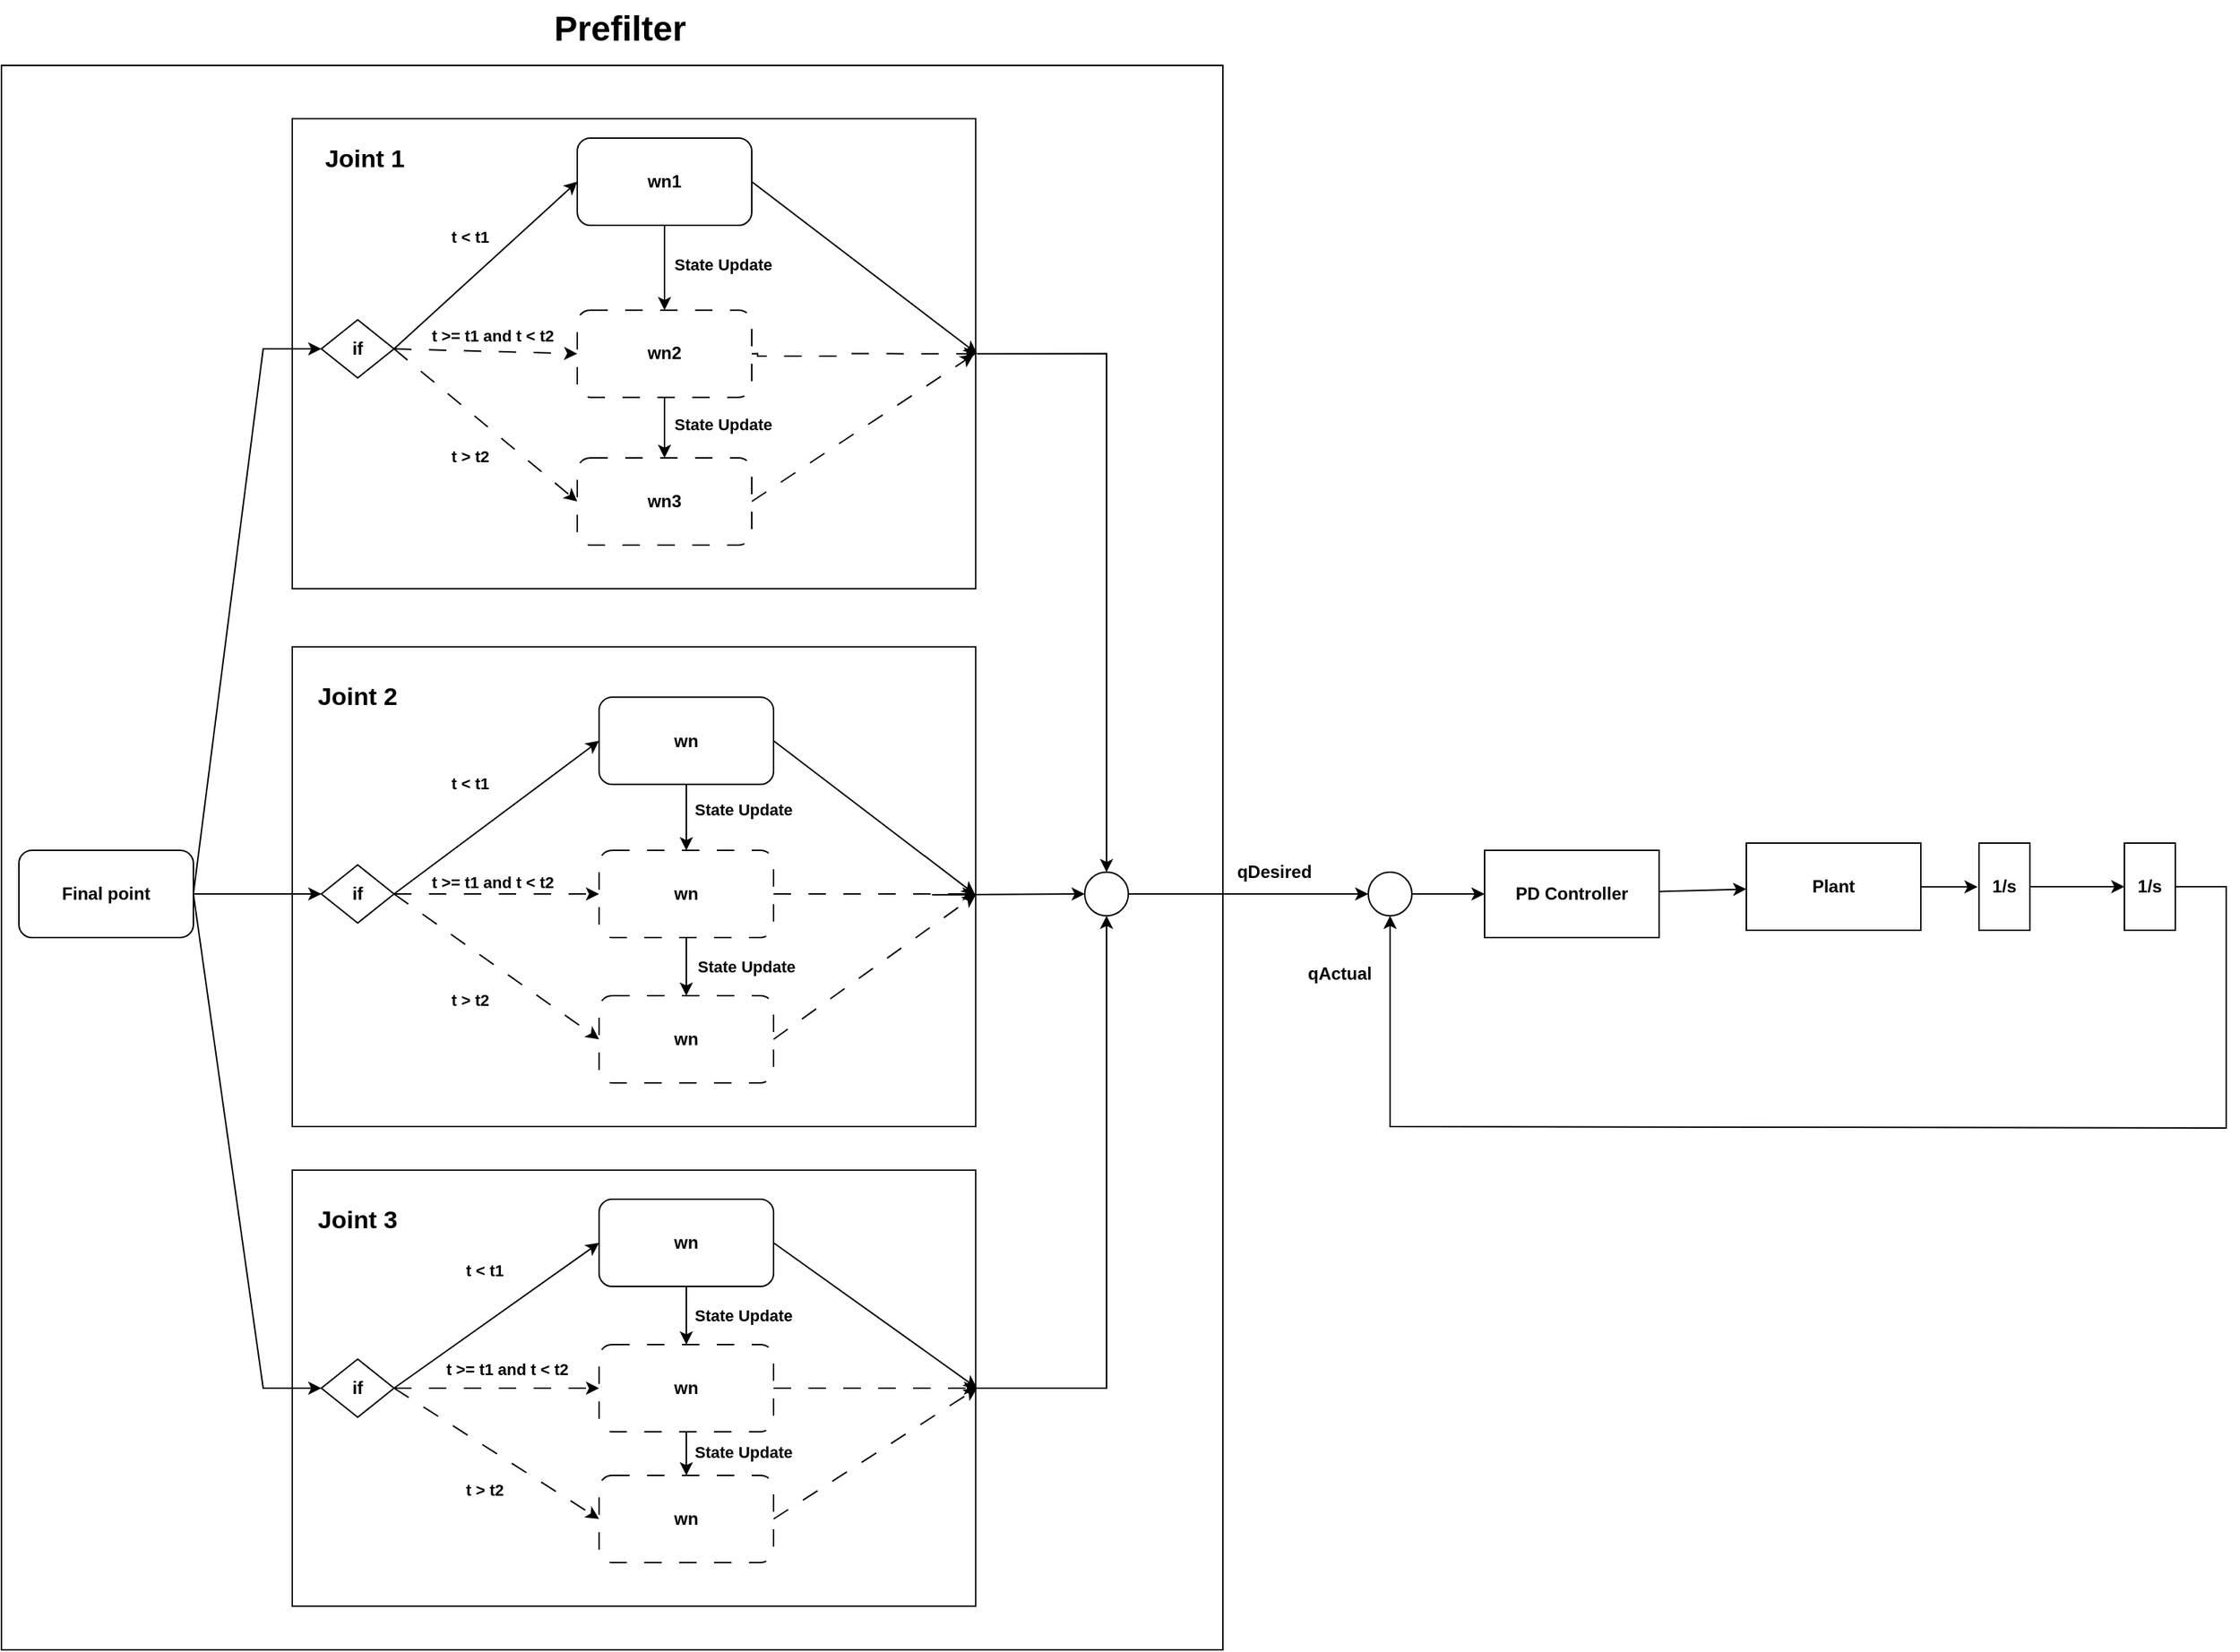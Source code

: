 <mxfile version="28.0.6">
  <diagram name="Page-1" id="R90nyv3Rz4XIFROkiVHW">
    <mxGraphModel dx="2194" dy="1491" grid="1" gridSize="10" guides="1" tooltips="1" connect="1" arrows="1" fold="1" page="1" pageScale="1" pageWidth="1600" pageHeight="1200" math="0" shadow="0">
      <root>
        <mxCell id="0" />
        <mxCell id="1" parent="0" />
        <mxCell id="3E_d9uGPmS8snrze4PGS-1" value="" style="whiteSpace=wrap;html=1;shadow=0;fillColor=none;fontStyle=1" parent="1" vertex="1">
          <mxGeometry x="40" y="60" width="840" height="1090" as="geometry" />
        </mxCell>
        <mxCell id="1lQt2iCKs8pIlGNOvXYT-44" value="" style="whiteSpace=wrap;html=1;opacity=90;perimeterSpacing=1;fillColor=none;fontStyle=1" vertex="1" parent="1">
          <mxGeometry x="240" y="96.67" width="470" height="323.33" as="geometry" />
        </mxCell>
        <mxCell id="1lQt2iCKs8pIlGNOvXYT-43" value="" style="whiteSpace=wrap;html=1;opacity=90;perimeterSpacing=1;fillColor=none;fontStyle=1" vertex="1" parent="1">
          <mxGeometry x="240" y="460" width="470" height="330" as="geometry" />
        </mxCell>
        <mxCell id="1lQt2iCKs8pIlGNOvXYT-42" value="" style="whiteSpace=wrap;html=1;opacity=90;perimeterSpacing=1;fillColor=none;fontStyle=1" vertex="1" parent="1">
          <mxGeometry x="240" y="820" width="470" height="300" as="geometry" />
        </mxCell>
        <mxCell id="GmHCTYgidwJcOvD8zUk5-6" style="edgeStyle=orthogonalEdgeStyle;rounded=0;orthogonalLoop=1;jettySize=auto;html=1;exitX=0.5;exitY=1;exitDx=0;exitDy=0;fontStyle=1" parent="1" source="3E_d9uGPmS8snrze4PGS-14" target="GmHCTYgidwJcOvD8zUk5-4" edge="1">
          <mxGeometry relative="1" as="geometry" />
        </mxCell>
        <mxCell id="1lQt2iCKs8pIlGNOvXYT-59" style="rounded=0;orthogonalLoop=1;jettySize=auto;html=1;exitX=1;exitY=0.5;exitDx=0;exitDy=0;entryX=1;entryY=0.5;entryDx=0;entryDy=0;" edge="1" parent="1" source="3E_d9uGPmS8snrze4PGS-14" target="1lQt2iCKs8pIlGNOvXYT-44">
          <mxGeometry relative="1" as="geometry">
            <mxPoint x="640.0" y="260" as="targetPoint" />
          </mxGeometry>
        </mxCell>
        <mxCell id="3E_d9uGPmS8snrze4PGS-14" value="wn1" style="rounded=1;whiteSpace=wrap;html=1;shadow=0;fontStyle=1" parent="1" vertex="1">
          <mxGeometry x="436" y="110" width="120" height="60" as="geometry" />
        </mxCell>
        <mxCell id="1lQt2iCKs8pIlGNOvXYT-34" style="edgeStyle=orthogonalEdgeStyle;rounded=0;orthogonalLoop=1;jettySize=auto;html=1;exitX=0.5;exitY=1;exitDx=0;exitDy=0;entryX=0.5;entryY=0;entryDx=0;entryDy=0;fontStyle=1" edge="1" parent="1" source="3E_d9uGPmS8snrze4PGS-16" target="GmHCTYgidwJcOvD8zUk5-22">
          <mxGeometry relative="1" as="geometry" />
        </mxCell>
        <mxCell id="1lQt2iCKs8pIlGNOvXYT-56" style="rounded=0;orthogonalLoop=1;jettySize=auto;html=1;exitX=1;exitY=0.5;exitDx=0;exitDy=0;entryX=0.997;entryY=0.516;entryDx=0;entryDy=0;entryPerimeter=0;" edge="1" parent="1" source="3E_d9uGPmS8snrze4PGS-16" target="1lQt2iCKs8pIlGNOvXYT-43">
          <mxGeometry relative="1" as="geometry">
            <mxPoint x="640.0" y="630" as="targetPoint" />
          </mxGeometry>
        </mxCell>
        <mxCell id="3E_d9uGPmS8snrze4PGS-16" value="wn" style="rounded=1;whiteSpace=wrap;html=1;shadow=0;fontStyle=1" parent="1" vertex="1">
          <mxGeometry x="451" y="494.66" width="120" height="60" as="geometry" />
        </mxCell>
        <mxCell id="1lQt2iCKs8pIlGNOvXYT-36" style="edgeStyle=orthogonalEdgeStyle;rounded=0;orthogonalLoop=1;jettySize=auto;html=1;exitX=0.5;exitY=1;exitDx=0;exitDy=0;entryX=0.5;entryY=0;entryDx=0;entryDy=0;fontStyle=1" edge="1" parent="1" source="3E_d9uGPmS8snrze4PGS-18" target="GmHCTYgidwJcOvD8zUk5-28">
          <mxGeometry relative="1" as="geometry" />
        </mxCell>
        <mxCell id="1lQt2iCKs8pIlGNOvXYT-53" style="rounded=0;orthogonalLoop=1;jettySize=auto;html=1;exitX=1;exitY=0.5;exitDx=0;exitDy=0;entryX=1;entryY=0.5;entryDx=0;entryDy=0;" edge="1" parent="1" source="3E_d9uGPmS8snrze4PGS-18" target="1lQt2iCKs8pIlGNOvXYT-42">
          <mxGeometry relative="1" as="geometry">
            <mxPoint x="640.0" y="970" as="targetPoint" />
          </mxGeometry>
        </mxCell>
        <mxCell id="3E_d9uGPmS8snrze4PGS-18" value="wn" style="rounded=1;whiteSpace=wrap;html=1;shadow=0;fontStyle=1" parent="1" vertex="1">
          <mxGeometry x="451" y="840" width="120" height="60" as="geometry" />
        </mxCell>
        <mxCell id="3E_d9uGPmS8snrze4PGS-26" style="edgeStyle=none;rounded=0;orthogonalLoop=1;jettySize=auto;html=1;exitX=1;exitY=0.5;exitDx=0;exitDy=0;entryX=0;entryY=0.5;entryDx=0;entryDy=0;shadow=0;fontStyle=1" parent="1" source="3E_d9uGPmS8snrze4PGS-25" edge="1" target="GmHCTYgidwJcOvD8zUk5-52">
          <mxGeometry relative="1" as="geometry">
            <mxPoint x="270" y="390" as="targetPoint" />
            <Array as="points">
              <mxPoint x="220" y="255" />
            </Array>
          </mxGeometry>
        </mxCell>
        <mxCell id="3E_d9uGPmS8snrze4PGS-27" style="edgeStyle=none;rounded=0;orthogonalLoop=1;jettySize=auto;html=1;exitX=1;exitY=0.5;exitDx=0;exitDy=0;shadow=0;entryX=0;entryY=0.5;entryDx=0;entryDy=0;fontStyle=1" parent="1" source="3E_d9uGPmS8snrze4PGS-25" edge="1" target="GmHCTYgidwJcOvD8zUk5-53">
          <mxGeometry relative="1" as="geometry">
            <mxPoint x="270" y="610" as="targetPoint" />
          </mxGeometry>
        </mxCell>
        <mxCell id="3E_d9uGPmS8snrze4PGS-28" style="edgeStyle=none;rounded=0;orthogonalLoop=1;jettySize=auto;html=1;exitX=1;exitY=0.5;exitDx=0;exitDy=0;shadow=0;entryX=0;entryY=0.5;entryDx=0;entryDy=0;fontStyle=1" parent="1" source="3E_d9uGPmS8snrze4PGS-25" edge="1" target="GmHCTYgidwJcOvD8zUk5-54">
          <mxGeometry relative="1" as="geometry">
            <mxPoint x="270" y="860" as="targetPoint" />
            <Array as="points">
              <mxPoint x="220" y="970" />
            </Array>
          </mxGeometry>
        </mxCell>
        <mxCell id="3E_d9uGPmS8snrze4PGS-25" value="Final point" style="rounded=1;whiteSpace=wrap;html=1;shadow=0;fontStyle=1" parent="1" vertex="1">
          <mxGeometry x="52" y="600" width="120" height="60" as="geometry" />
        </mxCell>
        <mxCell id="3E_d9uGPmS8snrze4PGS-33" value="" style="edgeStyle=none;rounded=0;orthogonalLoop=1;jettySize=auto;html=1;fontStyle=1" parent="1" source="3E_d9uGPmS8snrze4PGS-29" target="3E_d9uGPmS8snrze4PGS-32" edge="1">
          <mxGeometry relative="1" as="geometry" />
        </mxCell>
        <mxCell id="3E_d9uGPmS8snrze4PGS-29" value="" style="ellipse;whiteSpace=wrap;html=1;fontStyle=1" parent="1" vertex="1">
          <mxGeometry x="980" y="615" width="30" height="30" as="geometry" />
        </mxCell>
        <mxCell id="3E_d9uGPmS8snrze4PGS-35" value="" style="edgeStyle=none;rounded=0;orthogonalLoop=1;jettySize=auto;html=1;fontStyle=1" parent="1" source="3E_d9uGPmS8snrze4PGS-32" target="3E_d9uGPmS8snrze4PGS-34" edge="1">
          <mxGeometry relative="1" as="geometry" />
        </mxCell>
        <mxCell id="3E_d9uGPmS8snrze4PGS-32" value="PD Controller" style="whiteSpace=wrap;html=1;fontStyle=1" parent="1" vertex="1">
          <mxGeometry x="1060" y="600" width="120" height="60" as="geometry" />
        </mxCell>
        <mxCell id="3E_d9uGPmS8snrze4PGS-37" value="" style="edgeStyle=none;rounded=0;orthogonalLoop=1;jettySize=auto;html=1;entryX=-0.028;entryY=0.503;entryDx=0;entryDy=0;entryPerimeter=0;fontStyle=1" parent="1" source="3E_d9uGPmS8snrze4PGS-34" target="3E_d9uGPmS8snrze4PGS-50" edge="1">
          <mxGeometry relative="1" as="geometry">
            <mxPoint x="1385" y="610" as="targetPoint" />
          </mxGeometry>
        </mxCell>
        <mxCell id="3E_d9uGPmS8snrze4PGS-34" value="Plant" style="whiteSpace=wrap;html=1;fontStyle=1" parent="1" vertex="1">
          <mxGeometry x="1240" y="595" width="120" height="60" as="geometry" />
        </mxCell>
        <mxCell id="3E_d9uGPmS8snrze4PGS-39" value="" style="edgeStyle=none;rounded=0;orthogonalLoop=1;jettySize=auto;html=1;exitX=1;exitY=0.5;exitDx=0;exitDy=0;fontStyle=1" parent="1" source="3E_d9uGPmS8snrze4PGS-50" target="3E_d9uGPmS8snrze4PGS-38" edge="1">
          <mxGeometry relative="1" as="geometry">
            <mxPoint x="1430" y="610" as="sourcePoint" />
          </mxGeometry>
        </mxCell>
        <mxCell id="3E_d9uGPmS8snrze4PGS-40" style="edgeStyle=none;rounded=0;orthogonalLoop=1;jettySize=auto;html=1;exitX=1;exitY=0.5;exitDx=0;exitDy=0;entryX=0.5;entryY=1;entryDx=0;entryDy=0;fontStyle=1" parent="1" source="3E_d9uGPmS8snrze4PGS-38" target="3E_d9uGPmS8snrze4PGS-29" edge="1">
          <mxGeometry relative="1" as="geometry">
            <Array as="points">
              <mxPoint x="1570" y="625" />
              <mxPoint x="1570" y="701" />
              <mxPoint x="1570" y="791" />
              <mxPoint x="995" y="790" />
            </Array>
          </mxGeometry>
        </mxCell>
        <mxCell id="3E_d9uGPmS8snrze4PGS-38" value="1/s" style="whiteSpace=wrap;html=1;fontStyle=1" parent="1" vertex="1">
          <mxGeometry x="1500" y="595" width="35" height="60" as="geometry" />
        </mxCell>
        <mxCell id="3E_d9uGPmS8snrze4PGS-41" value="qActual" style="text;html=1;align=center;verticalAlign=middle;resizable=0;points=[];autosize=1;strokeColor=none;fillColor=none;fontStyle=1" parent="1" vertex="1">
          <mxGeometry x="930" y="670" width="60" height="30" as="geometry" />
        </mxCell>
        <mxCell id="3E_d9uGPmS8snrze4PGS-50" value="1/s" style="whiteSpace=wrap;html=1;fontStyle=1" parent="1" vertex="1">
          <mxGeometry x="1400" y="595" width="35" height="60" as="geometry" />
        </mxCell>
        <mxCell id="1lQt2iCKs8pIlGNOvXYT-2" style="edgeStyle=orthogonalEdgeStyle;rounded=0;orthogonalLoop=1;jettySize=auto;html=1;exitX=0.5;exitY=1;exitDx=0;exitDy=0;entryX=0.5;entryY=0;entryDx=0;entryDy=0;fontStyle=1" edge="1" parent="1" source="GmHCTYgidwJcOvD8zUk5-4" target="1lQt2iCKs8pIlGNOvXYT-1">
          <mxGeometry relative="1" as="geometry" />
        </mxCell>
        <mxCell id="1lQt2iCKs8pIlGNOvXYT-60" style="edgeStyle=orthogonalEdgeStyle;rounded=0;orthogonalLoop=1;jettySize=auto;html=1;exitX=1;exitY=0.5;exitDx=0;exitDy=0;dashed=1;dashPattern=12 12;entryX=1;entryY=0.5;entryDx=0;entryDy=0;" edge="1" parent="1" source="GmHCTYgidwJcOvD8zUk5-4" target="1lQt2iCKs8pIlGNOvXYT-44">
          <mxGeometry relative="1" as="geometry">
            <mxPoint x="640.0" y="255.261" as="targetPoint" />
            <Array as="points">
              <mxPoint x="560" y="260" />
              <mxPoint x="620" y="260" />
              <mxPoint x="620" y="258" />
            </Array>
          </mxGeometry>
        </mxCell>
        <mxCell id="GmHCTYgidwJcOvD8zUk5-4" value="wn2" style="rounded=1;whiteSpace=wrap;html=1;shadow=0;dashed=1;dashPattern=12 12;fontStyle=1" parent="1" vertex="1">
          <mxGeometry x="436" y="228.34" width="120" height="60" as="geometry" />
        </mxCell>
        <mxCell id="GmHCTYgidwJcOvD8zUk5-13" value="" style="endArrow=classic;html=1;rounded=0;entryX=0;entryY=0.5;entryDx=0;entryDy=0;exitX=1;exitY=0.5;exitDx=0;exitDy=0;fontStyle=1" parent="1" target="3E_d9uGPmS8snrze4PGS-14" edge="1" source="GmHCTYgidwJcOvD8zUk5-52">
          <mxGeometry width="50" height="50" relative="1" as="geometry">
            <mxPoint x="320" y="390" as="sourcePoint" />
            <mxPoint x="370" y="340" as="targetPoint" />
          </mxGeometry>
        </mxCell>
        <mxCell id="GmHCTYgidwJcOvD8zUk5-14" value="" style="endArrow=classic;html=1;rounded=0;entryX=0;entryY=0.5;entryDx=0;entryDy=0;dashed=1;dashPattern=12 12;exitX=1;exitY=0.5;exitDx=0;exitDy=0;fontStyle=1" parent="1" target="GmHCTYgidwJcOvD8zUk5-4" edge="1" source="GmHCTYgidwJcOvD8zUk5-52">
          <mxGeometry width="50" height="50" relative="1" as="geometry">
            <mxPoint x="320" y="390" as="sourcePoint" />
            <mxPoint x="455" y="340" as="targetPoint" />
          </mxGeometry>
        </mxCell>
        <mxCell id="GmHCTYgidwJcOvD8zUk5-16" value="" style="endArrow=classic;html=1;rounded=0;entryX=0;entryY=0.5;entryDx=0;entryDy=0;exitX=1;exitY=0.5;exitDx=0;exitDy=0;fontStyle=1" parent="1" edge="1" target="3E_d9uGPmS8snrze4PGS-16" source="GmHCTYgidwJcOvD8zUk5-53">
          <mxGeometry width="50" height="50" relative="1" as="geometry">
            <mxPoint x="320" y="450" as="sourcePoint" />
            <mxPoint x="455" y="400" as="targetPoint" />
          </mxGeometry>
        </mxCell>
        <mxCell id="GmHCTYgidwJcOvD8zUk5-17" value="" style="endArrow=classic;html=1;rounded=0;entryX=0;entryY=0.5;entryDx=0;entryDy=0;dashed=1;dashPattern=12 12;exitX=1;exitY=0.5;exitDx=0;exitDy=0;fontStyle=1" parent="1" edge="1" target="GmHCTYgidwJcOvD8zUk5-22" source="GmHCTYgidwJcOvD8zUk5-53">
          <mxGeometry width="50" height="50" relative="1" as="geometry">
            <mxPoint x="310" y="465" as="sourcePoint" />
            <mxPoint x="445" y="515" as="targetPoint" />
          </mxGeometry>
        </mxCell>
        <mxCell id="GmHCTYgidwJcOvD8zUk5-19" value="" style="endArrow=classic;html=1;rounded=0;entryX=0;entryY=0.5;entryDx=0;entryDy=0;exitX=1;exitY=0.5;exitDx=0;exitDy=0;fontStyle=1" parent="1" edge="1" target="3E_d9uGPmS8snrze4PGS-18" source="GmHCTYgidwJcOvD8zUk5-54">
          <mxGeometry width="50" height="50" relative="1" as="geometry">
            <mxPoint x="320" y="860" as="sourcePoint" />
            <mxPoint x="455" y="810" as="targetPoint" />
          </mxGeometry>
        </mxCell>
        <mxCell id="1lQt2iCKs8pIlGNOvXYT-35" style="edgeStyle=orthogonalEdgeStyle;rounded=0;orthogonalLoop=1;jettySize=auto;html=1;exitX=0.5;exitY=1;exitDx=0;exitDy=0;entryX=0.5;entryY=0;entryDx=0;entryDy=0;fontStyle=1" edge="1" parent="1" source="GmHCTYgidwJcOvD8zUk5-22" target="1lQt2iCKs8pIlGNOvXYT-6">
          <mxGeometry relative="1" as="geometry" />
        </mxCell>
        <mxCell id="1lQt2iCKs8pIlGNOvXYT-57" style="rounded=0;orthogonalLoop=1;jettySize=auto;html=1;exitX=1;exitY=0.5;exitDx=0;exitDy=0;dashed=1;dashPattern=12 12;entryX=0.998;entryY=0.515;entryDx=0;entryDy=0;entryPerimeter=0;" edge="1" parent="1" source="GmHCTYgidwJcOvD8zUk5-22" target="1lQt2iCKs8pIlGNOvXYT-43">
          <mxGeometry relative="1" as="geometry">
            <mxPoint x="640.0" y="630.043" as="targetPoint" />
          </mxGeometry>
        </mxCell>
        <mxCell id="GmHCTYgidwJcOvD8zUk5-22" value="wn" style="rounded=1;whiteSpace=wrap;html=1;shadow=0;dashed=1;dashPattern=12 12;fontStyle=1" parent="1" vertex="1">
          <mxGeometry x="451" y="600" width="120" height="60" as="geometry" />
        </mxCell>
        <mxCell id="1lQt2iCKs8pIlGNOvXYT-22" style="edgeStyle=orthogonalEdgeStyle;rounded=0;orthogonalLoop=1;jettySize=auto;html=1;exitX=1;exitY=0.5;exitDx=0;exitDy=0;entryX=0;entryY=0.5;entryDx=0;entryDy=0;fontStyle=1" edge="1" parent="1" source="GmHCTYgidwJcOvD8zUk5-25" target="3E_d9uGPmS8snrze4PGS-29">
          <mxGeometry relative="1" as="geometry" />
        </mxCell>
        <mxCell id="GmHCTYgidwJcOvD8zUk5-25" value="" style="ellipse;whiteSpace=wrap;html=1;fontStyle=1" parent="1" vertex="1">
          <mxGeometry x="785" y="615" width="30" height="30" as="geometry" />
        </mxCell>
        <mxCell id="1lQt2iCKs8pIlGNOvXYT-37" style="edgeStyle=orthogonalEdgeStyle;rounded=0;orthogonalLoop=1;jettySize=auto;html=1;exitX=0.5;exitY=1;exitDx=0;exitDy=0;entryX=0.5;entryY=0;entryDx=0;entryDy=0;fontStyle=1" edge="1" parent="1" source="GmHCTYgidwJcOvD8zUk5-28" target="1lQt2iCKs8pIlGNOvXYT-10">
          <mxGeometry relative="1" as="geometry" />
        </mxCell>
        <mxCell id="1lQt2iCKs8pIlGNOvXYT-54" style="edgeStyle=orthogonalEdgeStyle;rounded=0;orthogonalLoop=1;jettySize=auto;html=1;exitX=1;exitY=0.5;exitDx=0;exitDy=0;dashed=1;dashPattern=12 12;entryX=1;entryY=0.5;entryDx=0;entryDy=0;" edge="1" parent="1" source="GmHCTYgidwJcOvD8zUk5-28" target="1lQt2iCKs8pIlGNOvXYT-42">
          <mxGeometry relative="1" as="geometry">
            <mxPoint x="640.0" y="970.043" as="targetPoint" />
            <Array as="points">
              <mxPoint x="600" y="970" />
              <mxPoint x="600" y="970" />
            </Array>
          </mxGeometry>
        </mxCell>
        <mxCell id="GmHCTYgidwJcOvD8zUk5-28" value="wn" style="rounded=1;whiteSpace=wrap;html=1;shadow=0;dashed=1;dashPattern=12 12;fontStyle=1" parent="1" vertex="1">
          <mxGeometry x="451" y="940" width="120" height="60" as="geometry" />
        </mxCell>
        <mxCell id="GmHCTYgidwJcOvD8zUk5-46" value="t &amp;lt; t1" style="edgeLabel;html=1;align=center;verticalAlign=middle;resizable=0;points=[];fontStyle=1" parent="1" vertex="1" connectable="0">
          <mxGeometry x="370.003" y="890" as="geometry">
            <mxPoint x="2" y="-1" as="offset" />
          </mxGeometry>
        </mxCell>
        <mxCell id="GmHCTYgidwJcOvD8zUk5-47" value="t &amp;gt;= t1 and t &amp;lt; t2&amp;nbsp;" style="edgeLabel;html=1;align=center;verticalAlign=middle;resizable=0;points=[];fontStyle=1" parent="1" vertex="1" connectable="0">
          <mxGeometry x="390" y="959.998" as="geometry">
            <mxPoint x="-1" y="-3" as="offset" />
          </mxGeometry>
        </mxCell>
        <mxCell id="GmHCTYgidwJcOvD8zUk5-52" value="if" style="rhombus;whiteSpace=wrap;html=1;fontStyle=1" parent="1" vertex="1">
          <mxGeometry x="260" y="235" width="50" height="40" as="geometry" />
        </mxCell>
        <mxCell id="GmHCTYgidwJcOvD8zUk5-53" value="if" style="rhombus;whiteSpace=wrap;html=1;fontStyle=1" parent="1" vertex="1">
          <mxGeometry x="260" y="610" width="50" height="40" as="geometry" />
        </mxCell>
        <mxCell id="1lQt2iCKs8pIlGNOvXYT-9" style="edgeStyle=orthogonalEdgeStyle;rounded=0;orthogonalLoop=1;jettySize=auto;html=1;exitX=1;exitY=0.5;exitDx=0;exitDy=0;entryX=0;entryY=0.5;entryDx=0;entryDy=0;dashed=1;dashPattern=12 12;fontStyle=1" edge="1" parent="1" source="GmHCTYgidwJcOvD8zUk5-54" target="GmHCTYgidwJcOvD8zUk5-28">
          <mxGeometry relative="1" as="geometry" />
        </mxCell>
        <mxCell id="GmHCTYgidwJcOvD8zUk5-54" value="if" style="rhombus;whiteSpace=wrap;html=1;fontStyle=1" parent="1" vertex="1">
          <mxGeometry x="260" y="950" width="50" height="40" as="geometry" />
        </mxCell>
        <mxCell id="1lQt2iCKs8pIlGNOvXYT-61" style="rounded=0;orthogonalLoop=1;jettySize=auto;html=1;exitX=1;exitY=0.5;exitDx=0;exitDy=0;dashed=1;dashPattern=12 12;entryX=0.995;entryY=0.502;entryDx=0;entryDy=0;entryPerimeter=0;" edge="1" parent="1" source="1lQt2iCKs8pIlGNOvXYT-1" target="1lQt2iCKs8pIlGNOvXYT-44">
          <mxGeometry relative="1" as="geometry">
            <mxPoint x="640.0" y="260" as="targetPoint" />
          </mxGeometry>
        </mxCell>
        <mxCell id="1lQt2iCKs8pIlGNOvXYT-1" value="wn3" style="rounded=1;whiteSpace=wrap;html=1;shadow=0;dashed=1;dashPattern=12 12;fontStyle=1" vertex="1" parent="1">
          <mxGeometry x="436" y="330" width="120" height="60" as="geometry" />
        </mxCell>
        <mxCell id="1lQt2iCKs8pIlGNOvXYT-4" value="" style="endArrow=classic;html=1;rounded=0;entryX=0;entryY=0.5;entryDx=0;entryDy=0;dashed=1;dashPattern=12 12;exitX=1;exitY=0.5;exitDx=0;exitDy=0;fontStyle=1" edge="1" parent="1" source="GmHCTYgidwJcOvD8zUk5-52" target="1lQt2iCKs8pIlGNOvXYT-1">
          <mxGeometry width="50" height="50" relative="1" as="geometry">
            <mxPoint x="310" y="140" as="sourcePoint" />
            <mxPoint x="450" y="200" as="targetPoint" />
          </mxGeometry>
        </mxCell>
        <mxCell id="1lQt2iCKs8pIlGNOvXYT-58" style="rounded=0;orthogonalLoop=1;jettySize=auto;html=1;exitX=1;exitY=0.5;exitDx=0;exitDy=0;dashed=1;dashPattern=12 12;entryX=0.998;entryY=0.517;entryDx=0;entryDy=0;entryPerimeter=0;" edge="1" parent="1" source="1lQt2iCKs8pIlGNOvXYT-6" target="1lQt2iCKs8pIlGNOvXYT-43">
          <mxGeometry relative="1" as="geometry">
            <mxPoint x="640.0" y="630" as="targetPoint" />
          </mxGeometry>
        </mxCell>
        <mxCell id="1lQt2iCKs8pIlGNOvXYT-6" value="wn" style="rounded=1;whiteSpace=wrap;html=1;shadow=0;dashed=1;dashPattern=12 12;fontStyle=1" vertex="1" parent="1">
          <mxGeometry x="451" y="700" width="120" height="60" as="geometry" />
        </mxCell>
        <mxCell id="1lQt2iCKs8pIlGNOvXYT-8" value="" style="endArrow=classic;html=1;rounded=0;entryX=0;entryY=0.5;entryDx=0;entryDy=0;dashed=1;dashPattern=12 12;exitX=1;exitY=0.5;exitDx=0;exitDy=0;fontStyle=1" edge="1" parent="1" source="GmHCTYgidwJcOvD8zUk5-53" target="1lQt2iCKs8pIlGNOvXYT-6">
          <mxGeometry width="50" height="50" relative="1" as="geometry">
            <mxPoint x="305" y="490" as="sourcePoint" />
            <mxPoint x="450" y="530" as="targetPoint" />
          </mxGeometry>
        </mxCell>
        <mxCell id="1lQt2iCKs8pIlGNOvXYT-55" style="rounded=0;orthogonalLoop=1;jettySize=auto;html=1;exitX=1;exitY=0.5;exitDx=0;exitDy=0;dashed=1;dashPattern=12 12;entryX=1;entryY=0.5;entryDx=0;entryDy=0;" edge="1" parent="1" source="1lQt2iCKs8pIlGNOvXYT-10" target="1lQt2iCKs8pIlGNOvXYT-42">
          <mxGeometry relative="1" as="geometry">
            <mxPoint x="640.0" y="970" as="targetPoint" />
          </mxGeometry>
        </mxCell>
        <mxCell id="1lQt2iCKs8pIlGNOvXYT-10" value="wn" style="rounded=1;whiteSpace=wrap;html=1;shadow=0;dashed=1;dashPattern=12 12;fontStyle=1" vertex="1" parent="1">
          <mxGeometry x="451" y="1030" width="120" height="60" as="geometry" />
        </mxCell>
        <mxCell id="1lQt2iCKs8pIlGNOvXYT-12" value="" style="endArrow=classic;html=1;rounded=0;dashed=1;dashPattern=12 12;exitX=1;exitY=0.5;exitDx=0;exitDy=0;entryX=0;entryY=0.5;entryDx=0;entryDy=0;fontStyle=1" edge="1" parent="1" source="GmHCTYgidwJcOvD8zUk5-54" target="1lQt2iCKs8pIlGNOvXYT-10">
          <mxGeometry width="50" height="50" relative="1" as="geometry">
            <mxPoint x="319.22" y="880" as="sourcePoint" />
            <mxPoint x="424.03" y="980" as="targetPoint" />
          </mxGeometry>
        </mxCell>
        <mxCell id="1lQt2iCKs8pIlGNOvXYT-23" value="qDesired" style="text;html=1;align=center;verticalAlign=middle;resizable=0;points=[];autosize=1;strokeColor=none;fillColor=none;fontStyle=1" vertex="1" parent="1">
          <mxGeometry x="880" y="600" width="70" height="30" as="geometry" />
        </mxCell>
        <mxCell id="1lQt2iCKs8pIlGNOvXYT-25" value="t &amp;gt; t2" style="edgeLabel;html=1;align=center;verticalAlign=middle;resizable=0;points=[];fontStyle=1" vertex="1" connectable="0" parent="1">
          <mxGeometry x="370" y="1041" as="geometry">
            <mxPoint x="2" y="-1" as="offset" />
          </mxGeometry>
        </mxCell>
        <mxCell id="1lQt2iCKs8pIlGNOvXYT-26" value="t &amp;lt; t1" style="edgeLabel;html=1;align=center;verticalAlign=middle;resizable=0;points=[];fontStyle=1" vertex="1" connectable="0" parent="1">
          <mxGeometry x="360.003" y="554.66" as="geometry">
            <mxPoint x="2" y="-1" as="offset" />
          </mxGeometry>
        </mxCell>
        <mxCell id="1lQt2iCKs8pIlGNOvXYT-27" value="t &amp;gt;= t1 and t &amp;lt; t2&amp;nbsp;" style="edgeLabel;html=1;align=center;verticalAlign=middle;resizable=0;points=[];fontStyle=1" vertex="1" connectable="0" parent="1">
          <mxGeometry x="380" y="624.658" as="geometry">
            <mxPoint x="-1" y="-3" as="offset" />
          </mxGeometry>
        </mxCell>
        <mxCell id="1lQt2iCKs8pIlGNOvXYT-28" value="t &amp;gt; t2" style="edgeLabel;html=1;align=center;verticalAlign=middle;resizable=0;points=[];fontStyle=1" vertex="1" connectable="0" parent="1">
          <mxGeometry x="360" y="705.66" as="geometry">
            <mxPoint x="2" y="-3" as="offset" />
          </mxGeometry>
        </mxCell>
        <mxCell id="1lQt2iCKs8pIlGNOvXYT-29" value="t &amp;lt; t1" style="edgeLabel;html=1;align=center;verticalAlign=middle;resizable=0;points=[];fontStyle=1" vertex="1" connectable="0" parent="1">
          <mxGeometry x="360.003" y="179" as="geometry">
            <mxPoint x="2" y="-1" as="offset" />
          </mxGeometry>
        </mxCell>
        <mxCell id="1lQt2iCKs8pIlGNOvXYT-30" value="t &amp;gt;= t1 and t &amp;lt; t2&amp;nbsp;" style="edgeLabel;html=1;align=center;verticalAlign=middle;resizable=0;points=[];fontStyle=1" vertex="1" connectable="0" parent="1">
          <mxGeometry x="380" y="248.998" as="geometry">
            <mxPoint x="-1" y="-3" as="offset" />
          </mxGeometry>
        </mxCell>
        <mxCell id="1lQt2iCKs8pIlGNOvXYT-31" value="t &amp;gt; t2" style="edgeLabel;html=1;align=center;verticalAlign=middle;resizable=0;points=[];fontStyle=1" vertex="1" connectable="0" parent="1">
          <mxGeometry x="360" y="330" as="geometry">
            <mxPoint x="2" y="-1" as="offset" />
          </mxGeometry>
        </mxCell>
        <mxCell id="1lQt2iCKs8pIlGNOvXYT-32" value="State Update" style="edgeLabel;html=1;align=center;verticalAlign=middle;resizable=0;points=[];fontStyle=1" vertex="1" connectable="0" parent="1">
          <mxGeometry x="540" y="190" as="geometry">
            <mxPoint x="-4" y="7" as="offset" />
          </mxGeometry>
        </mxCell>
        <mxCell id="1lQt2iCKs8pIlGNOvXYT-33" value="State Update" style="edgeLabel;html=1;align=center;verticalAlign=middle;resizable=0;points=[];fontStyle=1" vertex="1" connectable="0" parent="1">
          <mxGeometry x="540" y="300" as="geometry">
            <mxPoint x="-4" y="7" as="offset" />
          </mxGeometry>
        </mxCell>
        <mxCell id="1lQt2iCKs8pIlGNOvXYT-38" value="State Update" style="edgeLabel;html=1;align=center;verticalAlign=middle;resizable=0;points=[];fontStyle=1" vertex="1" connectable="0" parent="1">
          <mxGeometry x="554" y="565" as="geometry">
            <mxPoint x="-4" y="7" as="offset" />
          </mxGeometry>
        </mxCell>
        <mxCell id="1lQt2iCKs8pIlGNOvXYT-39" value="State Update" style="edgeLabel;html=1;align=center;verticalAlign=middle;resizable=0;points=[];fontStyle=1" vertex="1" connectable="0" parent="1">
          <mxGeometry x="556" y="673" as="geometry">
            <mxPoint x="-4" y="7" as="offset" />
          </mxGeometry>
        </mxCell>
        <mxCell id="1lQt2iCKs8pIlGNOvXYT-40" value="State Update" style="edgeLabel;html=1;align=center;verticalAlign=middle;resizable=0;points=[];fontStyle=1" vertex="1" connectable="0" parent="1">
          <mxGeometry x="554" y="913" as="geometry">
            <mxPoint x="-4" y="7" as="offset" />
          </mxGeometry>
        </mxCell>
        <mxCell id="1lQt2iCKs8pIlGNOvXYT-41" value="State Update" style="edgeLabel;html=1;align=center;verticalAlign=middle;resizable=0;points=[];fontStyle=1" vertex="1" connectable="0" parent="1">
          <mxGeometry x="554" y="1007" as="geometry">
            <mxPoint x="-4" y="7" as="offset" />
          </mxGeometry>
        </mxCell>
        <mxCell id="1lQt2iCKs8pIlGNOvXYT-52" style="edgeStyle=orthogonalEdgeStyle;rounded=0;orthogonalLoop=1;jettySize=auto;html=1;exitX=1;exitY=0.5;exitDx=0;exitDy=0;entryX=0.5;entryY=1;entryDx=0;entryDy=0;" edge="1" parent="1" source="1lQt2iCKs8pIlGNOvXYT-42" target="GmHCTYgidwJcOvD8zUk5-25">
          <mxGeometry relative="1" as="geometry" />
        </mxCell>
        <mxCell id="1lQt2iCKs8pIlGNOvXYT-51" style="edgeStyle=orthogonalEdgeStyle;rounded=0;orthogonalLoop=1;jettySize=auto;html=1;exitX=0.997;exitY=0.517;exitDx=0;exitDy=0;entryX=0;entryY=0.5;entryDx=0;entryDy=0;exitPerimeter=0;" edge="1" parent="1" source="1lQt2iCKs8pIlGNOvXYT-43" target="GmHCTYgidwJcOvD8zUk5-25">
          <mxGeometry relative="1" as="geometry">
            <Array as="points">
              <mxPoint x="680" y="631" />
            </Array>
          </mxGeometry>
        </mxCell>
        <mxCell id="1lQt2iCKs8pIlGNOvXYT-50" style="edgeStyle=orthogonalEdgeStyle;rounded=0;orthogonalLoop=1;jettySize=auto;html=1;exitX=1;exitY=0.5;exitDx=0;exitDy=0;entryX=0.5;entryY=0;entryDx=0;entryDy=0;" edge="1" parent="1" source="1lQt2iCKs8pIlGNOvXYT-44" target="GmHCTYgidwJcOvD8zUk5-25">
          <mxGeometry relative="1" as="geometry" />
        </mxCell>
        <mxCell id="1lQt2iCKs8pIlGNOvXYT-45" value="&lt;span&gt;&lt;font style=&quot;font-size: 17px;&quot;&gt;Joint 1&lt;/font&gt;&lt;/span&gt;" style="text;html=1;align=center;verticalAlign=middle;whiteSpace=wrap;rounded=0;fontStyle=1" vertex="1" parent="1">
          <mxGeometry x="260" y="110" width="60" height="30" as="geometry" />
        </mxCell>
        <mxCell id="1lQt2iCKs8pIlGNOvXYT-46" value="&lt;span&gt;&lt;font style=&quot;font-size: 17px;&quot;&gt;Joint 2&lt;/font&gt;&lt;/span&gt;" style="text;html=1;align=center;verticalAlign=middle;whiteSpace=wrap;rounded=0;fontStyle=1" vertex="1" parent="1">
          <mxGeometry x="255" y="480" width="60" height="30" as="geometry" />
        </mxCell>
        <mxCell id="1lQt2iCKs8pIlGNOvXYT-47" value="&lt;span&gt;&lt;font style=&quot;font-size: 17px;&quot;&gt;Joint 3&lt;/font&gt;&lt;/span&gt;" style="text;html=1;align=center;verticalAlign=middle;whiteSpace=wrap;rounded=0;fontStyle=1" vertex="1" parent="1">
          <mxGeometry x="255" y="840" width="60" height="30" as="geometry" />
        </mxCell>
        <mxCell id="1lQt2iCKs8pIlGNOvXYT-48" value="&lt;font style=&quot;font-size: 24px;&quot;&gt;&lt;b&gt;Prefilter&lt;/b&gt;&lt;/font&gt;" style="text;html=1;align=center;verticalAlign=middle;resizable=0;points=[];autosize=1;strokeColor=none;fillColor=none;" vertex="1" parent="1">
          <mxGeometry x="410" y="15" width="110" height="40" as="geometry" />
        </mxCell>
      </root>
    </mxGraphModel>
  </diagram>
</mxfile>
